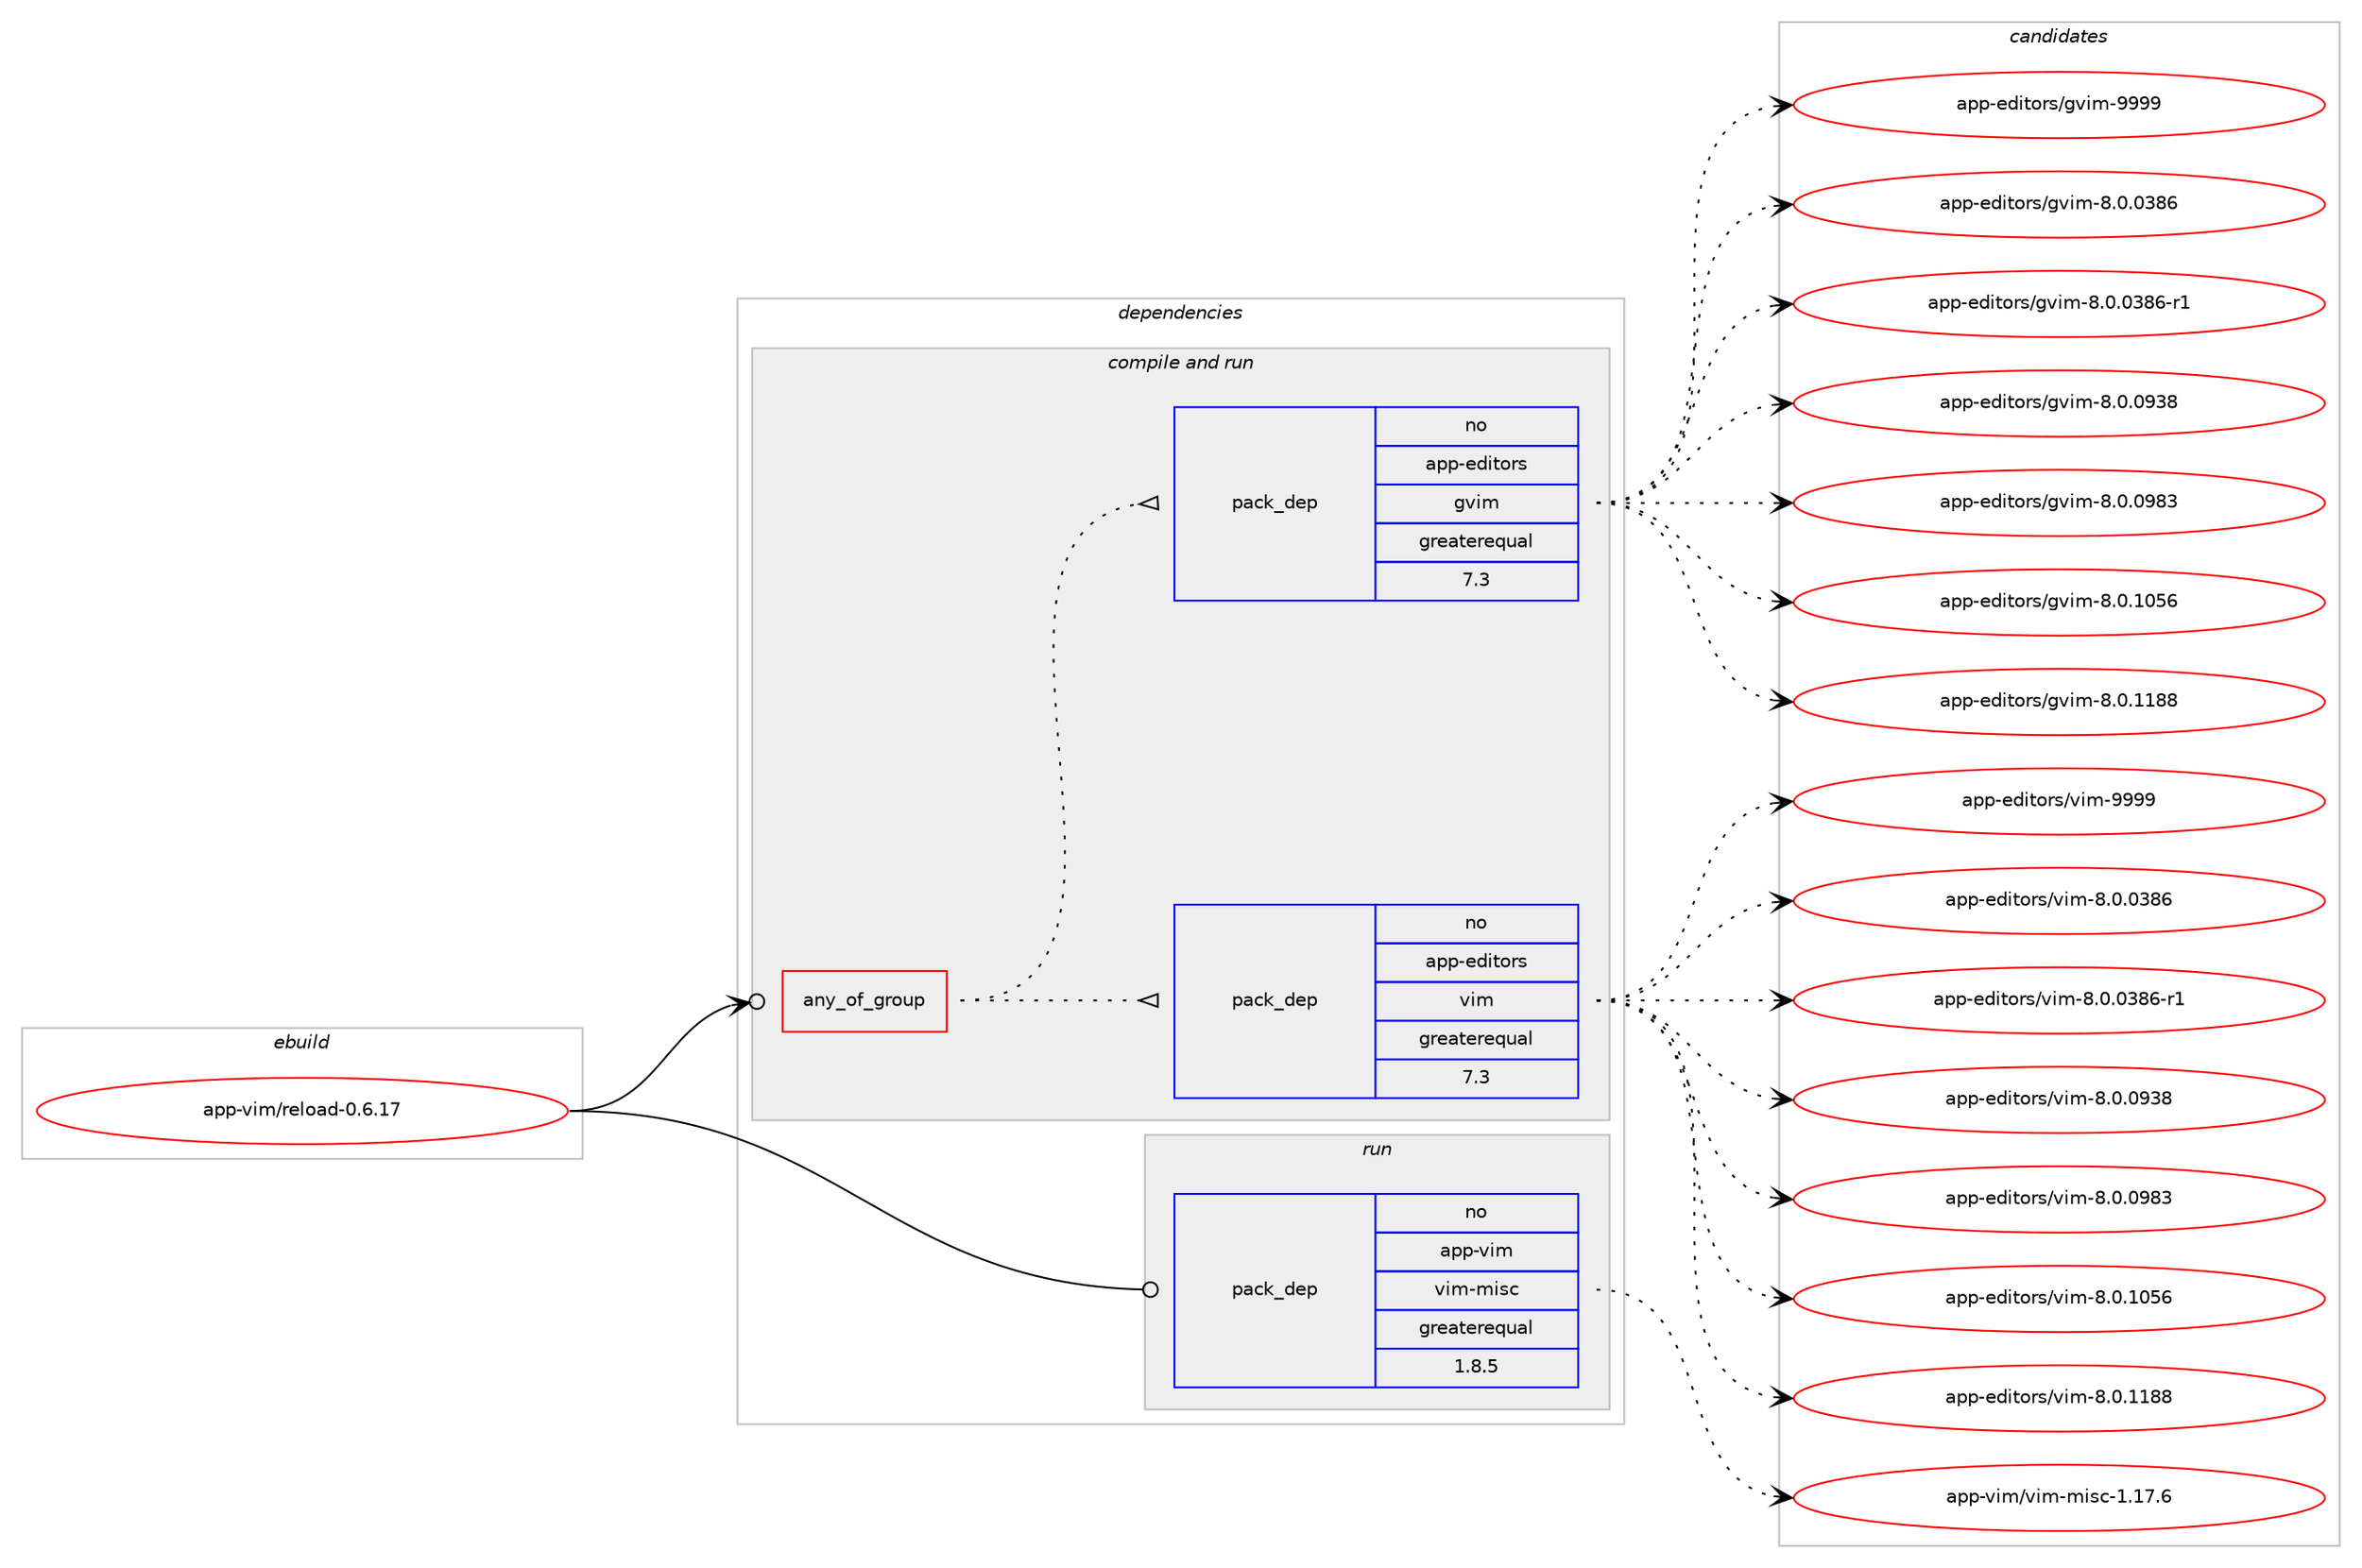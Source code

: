 digraph prolog {

# *************
# Graph options
# *************

newrank=true;
concentrate=true;
compound=true;
graph [rankdir=LR,fontname=Helvetica,fontsize=10,ranksep=1.5];#, ranksep=2.5, nodesep=0.2];
edge  [arrowhead=vee];
node  [fontname=Helvetica,fontsize=10];

# **********
# The ebuild
# **********

subgraph cluster_leftcol {
color=gray;
rank=same;
label=<<i>ebuild</i>>;
id [label="app-vim/reload-0.6.17", color=red, width=4, href="../app-vim/reload-0.6.17.svg"];
}

# ****************
# The dependencies
# ****************

subgraph cluster_midcol {
color=gray;
label=<<i>dependencies</i>>;
subgraph cluster_compile {
fillcolor="#eeeeee";
style=filled;
label=<<i>compile</i>>;
}
subgraph cluster_compileandrun {
fillcolor="#eeeeee";
style=filled;
label=<<i>compile and run</i>>;
subgraph any1306 {
dependency63410 [label=<<TABLE BORDER="0" CELLBORDER="1" CELLSPACING="0" CELLPADDING="4"><TR><TD CELLPADDING="10">any_of_group</TD></TR></TABLE>>, shape=none, color=red];subgraph pack46363 {
dependency63411 [label=<<TABLE BORDER="0" CELLBORDER="1" CELLSPACING="0" CELLPADDING="4" WIDTH="220"><TR><TD ROWSPAN="6" CELLPADDING="30">pack_dep</TD></TR><TR><TD WIDTH="110">no</TD></TR><TR><TD>app-editors</TD></TR><TR><TD>vim</TD></TR><TR><TD>greaterequal</TD></TR><TR><TD>7.3</TD></TR></TABLE>>, shape=none, color=blue];
}
dependency63410:e -> dependency63411:w [weight=20,style="dotted",arrowhead="oinv"];
subgraph pack46364 {
dependency63412 [label=<<TABLE BORDER="0" CELLBORDER="1" CELLSPACING="0" CELLPADDING="4" WIDTH="220"><TR><TD ROWSPAN="6" CELLPADDING="30">pack_dep</TD></TR><TR><TD WIDTH="110">no</TD></TR><TR><TD>app-editors</TD></TR><TR><TD>gvim</TD></TR><TR><TD>greaterequal</TD></TR><TR><TD>7.3</TD></TR></TABLE>>, shape=none, color=blue];
}
dependency63410:e -> dependency63412:w [weight=20,style="dotted",arrowhead="oinv"];
}
id:e -> dependency63410:w [weight=20,style="solid",arrowhead="odotvee"];
}
subgraph cluster_run {
fillcolor="#eeeeee";
style=filled;
label=<<i>run</i>>;
subgraph pack46365 {
dependency63413 [label=<<TABLE BORDER="0" CELLBORDER="1" CELLSPACING="0" CELLPADDING="4" WIDTH="220"><TR><TD ROWSPAN="6" CELLPADDING="30">pack_dep</TD></TR><TR><TD WIDTH="110">no</TD></TR><TR><TD>app-vim</TD></TR><TR><TD>vim-misc</TD></TR><TR><TD>greaterequal</TD></TR><TR><TD>1.8.5</TD></TR></TABLE>>, shape=none, color=blue];
}
id:e -> dependency63413:w [weight=20,style="solid",arrowhead="odot"];
}
}

# **************
# The candidates
# **************

subgraph cluster_choices {
rank=same;
color=gray;
label=<<i>candidates</i>>;

subgraph choice46363 {
color=black;
nodesep=1;
choice971121124510110010511611111411547118105109455646484648515654 [label="app-editors/vim-8.0.0386", color=red, width=4,href="../app-editors/vim-8.0.0386.svg"];
choice9711211245101100105116111114115471181051094556464846485156544511449 [label="app-editors/vim-8.0.0386-r1", color=red, width=4,href="../app-editors/vim-8.0.0386-r1.svg"];
choice971121124510110010511611111411547118105109455646484648575156 [label="app-editors/vim-8.0.0938", color=red, width=4,href="../app-editors/vim-8.0.0938.svg"];
choice971121124510110010511611111411547118105109455646484648575651 [label="app-editors/vim-8.0.0983", color=red, width=4,href="../app-editors/vim-8.0.0983.svg"];
choice971121124510110010511611111411547118105109455646484649485354 [label="app-editors/vim-8.0.1056", color=red, width=4,href="../app-editors/vim-8.0.1056.svg"];
choice971121124510110010511611111411547118105109455646484649495656 [label="app-editors/vim-8.0.1188", color=red, width=4,href="../app-editors/vim-8.0.1188.svg"];
choice9711211245101100105116111114115471181051094557575757 [label="app-editors/vim-9999", color=red, width=4,href="../app-editors/vim-9999.svg"];
dependency63411:e -> choice971121124510110010511611111411547118105109455646484648515654:w [style=dotted,weight="100"];
dependency63411:e -> choice9711211245101100105116111114115471181051094556464846485156544511449:w [style=dotted,weight="100"];
dependency63411:e -> choice971121124510110010511611111411547118105109455646484648575156:w [style=dotted,weight="100"];
dependency63411:e -> choice971121124510110010511611111411547118105109455646484648575651:w [style=dotted,weight="100"];
dependency63411:e -> choice971121124510110010511611111411547118105109455646484649485354:w [style=dotted,weight="100"];
dependency63411:e -> choice971121124510110010511611111411547118105109455646484649495656:w [style=dotted,weight="100"];
dependency63411:e -> choice9711211245101100105116111114115471181051094557575757:w [style=dotted,weight="100"];
}
subgraph choice46364 {
color=black;
nodesep=1;
choice971121124510110010511611111411547103118105109455646484648515654 [label="app-editors/gvim-8.0.0386", color=red, width=4,href="../app-editors/gvim-8.0.0386.svg"];
choice9711211245101100105116111114115471031181051094556464846485156544511449 [label="app-editors/gvim-8.0.0386-r1", color=red, width=4,href="../app-editors/gvim-8.0.0386-r1.svg"];
choice971121124510110010511611111411547103118105109455646484648575156 [label="app-editors/gvim-8.0.0938", color=red, width=4,href="../app-editors/gvim-8.0.0938.svg"];
choice971121124510110010511611111411547103118105109455646484648575651 [label="app-editors/gvim-8.0.0983", color=red, width=4,href="../app-editors/gvim-8.0.0983.svg"];
choice971121124510110010511611111411547103118105109455646484649485354 [label="app-editors/gvim-8.0.1056", color=red, width=4,href="../app-editors/gvim-8.0.1056.svg"];
choice971121124510110010511611111411547103118105109455646484649495656 [label="app-editors/gvim-8.0.1188", color=red, width=4,href="../app-editors/gvim-8.0.1188.svg"];
choice9711211245101100105116111114115471031181051094557575757 [label="app-editors/gvim-9999", color=red, width=4,href="../app-editors/gvim-9999.svg"];
dependency63412:e -> choice971121124510110010511611111411547103118105109455646484648515654:w [style=dotted,weight="100"];
dependency63412:e -> choice9711211245101100105116111114115471031181051094556464846485156544511449:w [style=dotted,weight="100"];
dependency63412:e -> choice971121124510110010511611111411547103118105109455646484648575156:w [style=dotted,weight="100"];
dependency63412:e -> choice971121124510110010511611111411547103118105109455646484648575651:w [style=dotted,weight="100"];
dependency63412:e -> choice971121124510110010511611111411547103118105109455646484649485354:w [style=dotted,weight="100"];
dependency63412:e -> choice971121124510110010511611111411547103118105109455646484649495656:w [style=dotted,weight="100"];
dependency63412:e -> choice9711211245101100105116111114115471031181051094557575757:w [style=dotted,weight="100"];
}
subgraph choice46365 {
color=black;
nodesep=1;
choice971121124511810510947118105109451091051159945494649554654 [label="app-vim/vim-misc-1.17.6", color=red, width=4,href="../app-vim/vim-misc-1.17.6.svg"];
dependency63413:e -> choice971121124511810510947118105109451091051159945494649554654:w [style=dotted,weight="100"];
}
}

}
